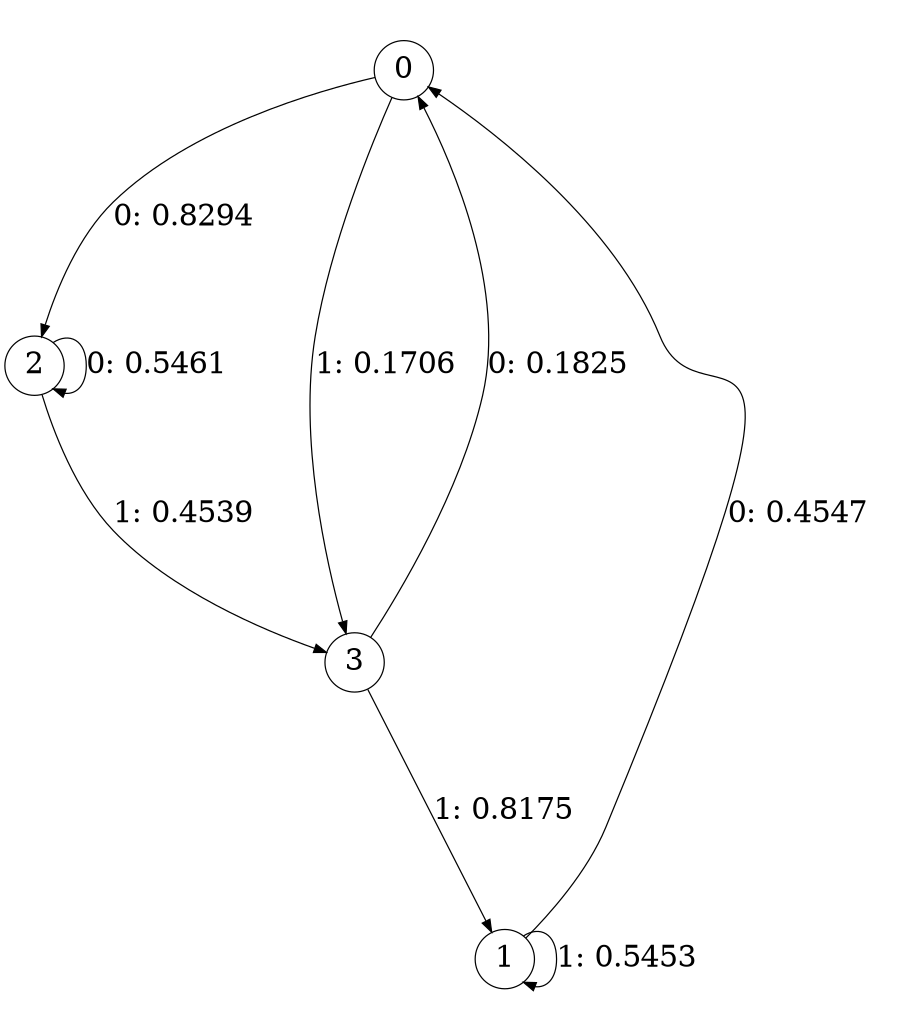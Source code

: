 digraph "ch9faceL2" {
size = "6,8.5";
ratio = "fill";
node [shape = circle];
node [fontsize = 24];
edge [fontsize = 24];
0 -> 2 [label = "0: 0.8294   "];
0 -> 3 [label = "1: 0.1706   "];
1 -> 0 [label = "0: 0.4547   "];
1 -> 1 [label = "1: 0.5453   "];
2 -> 2 [label = "0: 0.5461   "];
2 -> 3 [label = "1: 0.4539   "];
3 -> 0 [label = "0: 0.1825   "];
3 -> 1 [label = "1: 0.8175   "];
}